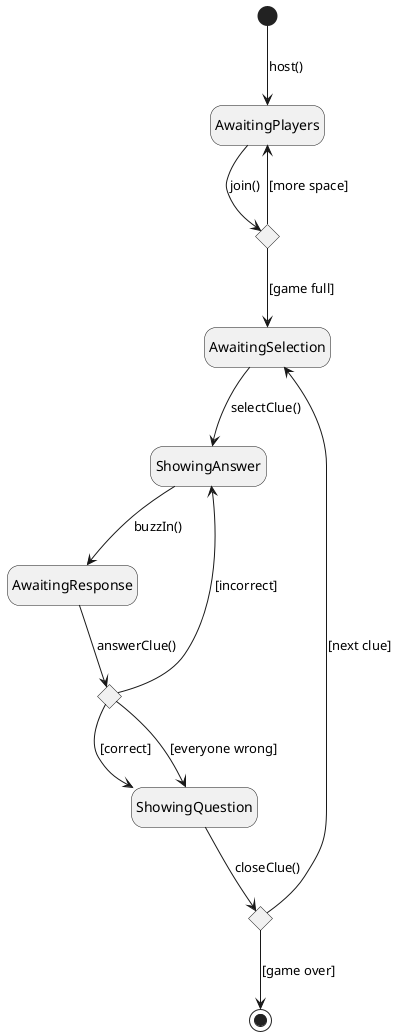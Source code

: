 @startuml stateDiagram
hide empty description

state AwaitingPlayers
state AwaitingSelection
state ShowingAnswer
state AwaitingResponse 
state ShowingQuestion

state join <<choice>>
state answerClue <<choice>>
state closeClue <<choice>>

[*] --> AwaitingPlayers : host()
AwaitingPlayers --> join : join()
join --> AwaitingPlayers : [more space]
join --> AwaitingSelection : [game full]
AwaitingSelection --> ShowingAnswer : selectClue()
ShowingAnswer --> AwaitingResponse: buzzIn()
AwaitingResponse --> answerClue : answerClue()
answerClue --> ShowingQuestion : [correct]
answerClue --> ShowingQuestion : [everyone wrong]
answerClue --> ShowingAnswer : [incorrect]
ShowingQuestion --> closeClue : closeClue()
closeClue --> AwaitingSelection : [next clue]
closeClue --> [*] : [game over]

@enduml